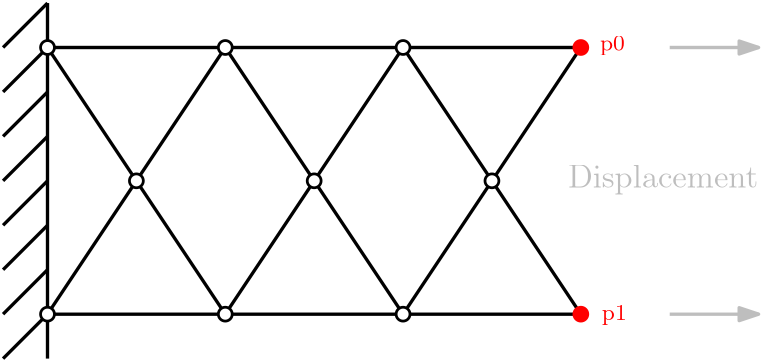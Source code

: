 <?xml version="1.0"?>
<!DOCTYPE ipe SYSTEM "ipe.dtd">
<ipe version="70218" creator="Ipe 7.2.24">
<info created="D:20240429193253" modified="D:20240429193253"/>
<ipestyle name="basic">
<symbol name="arrow/arc(spx)">
<path stroke="sym-stroke" fill="sym-stroke" pen="sym-pen">
0 0 m
-1 0.333 l
-1 -0.333 l
h
</path>
</symbol>
<symbol name="arrow/farc(spx)">
<path stroke="sym-stroke" fill="white" pen="sym-pen">
0 0 m
-1 0.333 l
-1 -0.333 l
h
</path>
</symbol>
<symbol name="arrow/ptarc(spx)">
<path stroke="sym-stroke" fill="sym-stroke" pen="sym-pen">
0 0 m
-1 0.333 l
-0.8 0 l
-1 -0.333 l
h
</path>
</symbol>
<symbol name="arrow/fptarc(spx)">
<path stroke="sym-stroke" fill="white" pen="sym-pen">
0 0 m
-1 0.333 l
-0.8 0 l
-1 -0.333 l
h
</path>
</symbol>
<symbol name="mark/circle(sx)" transformations="translations">
<path fill="sym-stroke">
0.6 0 0 0.6 0 0 e
0.4 0 0 0.4 0 0 e
</path>
</symbol>
<symbol name="mark/disk(sx)" transformations="translations">
<path fill="sym-stroke">
0.6 0 0 0.6 0 0 e
</path>
</symbol>
<symbol name="mark/fdisk(sfx)" transformations="translations">
<group>
<path fill="sym-fill">
0.5 0 0 0.5 0 0 e
</path>
<path fill="sym-stroke" fillrule="eofill">
0.6 0 0 0.6 0 0 e
0.4 0 0 0.4 0 0 e
</path>
</group>
</symbol>
<symbol name="mark/box(sx)" transformations="translations">
<path fill="sym-stroke" fillrule="eofill">
-0.6 -0.6 m
0.6 -0.6 l
0.6 0.6 l
-0.6 0.6 l
h
-0.4 -0.4 m
0.4 -0.4 l
0.4 0.4 l
-0.4 0.4 l
h
</path>
</symbol>
<symbol name="mark/square(sx)" transformations="translations">
<path fill="sym-stroke">
-0.6 -0.6 m
0.6 -0.6 l
0.6 0.6 l
-0.6 0.6 l
h
</path>
</symbol>
<symbol name="mark/fsquare(sfx)" transformations="translations">
<group>
<path fill="sym-fill">
-0.5 -0.5 m
0.5 -0.5 l
0.5 0.5 l
-0.5 0.5 l
h
</path>
<path fill="sym-stroke" fillrule="eofill">
-0.6 -0.6 m
0.6 -0.6 l
0.6 0.6 l
-0.6 0.6 l
h
-0.4 -0.4 m
0.4 -0.4 l
0.4 0.4 l
-0.4 0.4 l
h
</path>
</group>
</symbol>
<symbol name="mark/cross(sx)" transformations="translations">
<group>
<path fill="sym-stroke">
-0.43 -0.57 m
0.57 0.43 l
0.43 0.57 l
-0.57 -0.43 l
h
</path>
<path fill="sym-stroke">
-0.43 0.57 m
0.57 -0.43 l
0.43 -0.57 l
-0.57 0.43 l
h
</path>
</group>
</symbol>
<symbol name="arrow/fnormal(spx)">
<path stroke="sym-stroke" fill="white" pen="sym-pen">
0 0 m
-1 0.333 l
-1 -0.333 l
h
</path>
</symbol>
<symbol name="arrow/pointed(spx)">
<path stroke="sym-stroke" fill="sym-stroke" pen="sym-pen">
0 0 m
-1 0.333 l
-0.8 0 l
-1 -0.333 l
h
</path>
</symbol>
<symbol name="arrow/fpointed(spx)">
<path stroke="sym-stroke" fill="white" pen="sym-pen">
0 0 m
-1 0.333 l
-0.8 0 l
-1 -0.333 l
h
</path>
</symbol>
<symbol name="arrow/linear(spx)">
<path stroke="sym-stroke" pen="sym-pen">
-1 0.333 m
0 0 l
-1 -0.333 l
</path>
</symbol>
<symbol name="arrow/fdouble(spx)">
<path stroke="sym-stroke" fill="white" pen="sym-pen">
0 0 m
-1 0.333 l
-1 -0.333 l
h
-1 0 m
-2 0.333 l
-2 -0.333 l
h
</path>
</symbol>
<symbol name="arrow/double(spx)">
<path stroke="sym-stroke" fill="sym-stroke" pen="sym-pen">
0 0 m
-1 0.333 l
-1 -0.333 l
h
-1 0 m
-2 0.333 l
-2 -0.333 l
h
</path>
</symbol>
<symbol name="arrow/mid-normal(spx)">
<path stroke="sym-stroke" fill="sym-stroke" pen="sym-pen">
0.5 0 m
-0.5 0.333 l
-0.5 -0.333 l
h
</path>
</symbol>
<symbol name="arrow/mid-fnormal(spx)">
<path stroke="sym-stroke" fill="white" pen="sym-pen">
0.5 0 m
-0.5 0.333 l
-0.5 -0.333 l
h
</path>
</symbol>
<symbol name="arrow/mid-pointed(spx)">
<path stroke="sym-stroke" fill="sym-stroke" pen="sym-pen">
0.5 0 m
-0.5 0.333 l
-0.3 0 l
-0.5 -0.333 l
h
</path>
</symbol>
<symbol name="arrow/mid-fpointed(spx)">
<path stroke="sym-stroke" fill="white" pen="sym-pen">
0.5 0 m
-0.5 0.333 l
-0.3 0 l
-0.5 -0.333 l
h
</path>
</symbol>
<symbol name="arrow/mid-double(spx)">
<path stroke="sym-stroke" fill="sym-stroke" pen="sym-pen">
1 0 m
0 0.333 l
0 -0.333 l
h
0 0 m
-1 0.333 l
-1 -0.333 l
h
</path>
</symbol>
<symbol name="arrow/mid-fdouble(spx)">
<path stroke="sym-stroke" fill="white" pen="sym-pen">
1 0 m
0 0.333 l
0 -0.333 l
h
0 0 m
-1 0.333 l
-1 -0.333 l
h
</path>
</symbol>
<anglesize name="22.5 deg" value="22.5"/>
<anglesize name="30 deg" value="30"/>
<anglesize name="45 deg" value="45"/>
<anglesize name="60 deg" value="60"/>
<anglesize name="90 deg" value="90"/>
<arrowsize name="large" value="10"/>
<arrowsize name="small" value="5"/>
<arrowsize name="tiny" value="3"/>
<color name="blue" value="0 0 1"/>
<color name="brown" value="0.647 0.165 0.165"/>
<color name="darkblue" value="0 0 0.545"/>
<color name="darkcyan" value="0 0.545 0.545"/>
<color name="darkgray" value="0.663"/>
<color name="darkgreen" value="0 0.392 0"/>
<color name="darkmagenta" value="0.545 0 0.545"/>
<color name="darkorange" value="1 0.549 0"/>
<color name="darkred" value="0.545 0 0"/>
<color name="gold" value="1 0.843 0"/>
<color name="gray" value="0.745"/>
<color name="green" value="0 1 0"/>
<color name="lightblue" value="0.678 0.847 0.902"/>
<color name="lightcyan" value="0.878 1 1"/>
<color name="lightgray" value="0.827"/>
<color name="lightgreen" value="0.565 0.933 0.565"/>
<color name="lightyellow" value="1 1 0.878"/>
<color name="navy" value="0 0 0.502"/>
<color name="orange" value="1 0.647 0"/>
<color name="pink" value="1 0.753 0.796"/>
<color name="purple" value="0.627 0.125 0.941"/>
<color name="red" value="1 0 0"/>
<color name="seagreen" value="0.18 0.545 0.341"/>
<color name="turquoise" value="0.251 0.878 0.816"/>
<color name="violet" value="0.933 0.51 0.933"/>
<color name="yellow" value="1 1 0"/>
<dashstyle name="dash dot dotted" value="[4 2 1 2 1 2] 0"/>
<dashstyle name="dash dotted" value="[4 2 1 2] 0"/>
<dashstyle name="dashed" value="[4] 0"/>
<dashstyle name="dotted" value="[1 3] 0"/>
<gridsize name="10 pts (~3.5 mm)" value="10"/>
<gridsize name="14 pts (~5 mm)" value="14"/>
<gridsize name="16 pts (~6 mm)" value="16"/>
<gridsize name="20 pts (~7 mm)" value="20"/>
<gridsize name="28 pts (~10 mm)" value="28"/>
<gridsize name="32 pts (~12 mm)" value="32"/>
<gridsize name="4 pts" value="4"/>
<gridsize name="56 pts (~20 mm)" value="56"/>
<gridsize name="8 pts (~3 mm)" value="8"/>
<opacity name="10%" value="0.1"/>
<opacity name="30%" value="0.3"/>
<opacity name="50%" value="0.5"/>
<opacity name="75%" value="0.75"/>
<pen name="fat" value="1.2"/>
<pen name="heavier" value="0.8"/>
<pen name="ultrafat" value="2"/>
<symbolsize name="large" value="5"/>
<symbolsize name="small" value="2"/>
<symbolsize name="tiny" value="1.1"/>
<textsize name="Huge" value="\Huge"/>
<textsize name="LARGE" value="\LARGE"/>
<textsize name="Large" value="\Large"/>
<textsize name="footnote" value="\footnotesize"/>
<textsize name="huge" value="\huge"/>
<textsize name="large" value="\large"/>
<textsize name="small" value="\small"/>
<textsize name="tiny" value="\tiny"/>
<textstyle name="center" begin="\begin{center}" end="\end{center}"/>
<textstyle name="item" begin="\begin{itemize}\item{}" end="\end{itemize}"/>
<textstyle name="itemize" begin="\begin{itemize}" end="\end{itemize}"/>
<tiling name="falling" angle="-60" step="4" width="1"/>
<tiling name="rising" angle="30" step="4" width="1"/>
</ipestyle>
<page>
<layer name="alpha"/>
<view layers="alpha" active="alpha"/>
<path layer="alpha" fill="black">
128 640 m
192 640 l
</path>
<path fill="black">
192 640 m
256 640 l
</path>
<path fill="black">
256 640 m
320 640
320 640 c
</path>
<path stroke="black" pen="fat">
192 640 m
256 640 l
</path>
<path stroke="black" pen="fat">
128 640 m
192 640 l
</path>
<path stroke="black" pen="fat">
256 640 m
320 640 l
</path>
<path stroke="black" pen="fat">
320 640 m
288 592
288 592 c
</path>
<path stroke="black" pen="fat">
256 640 m
288 592 l
</path>
<path matrix="1 0 0 1 -64 0" stroke="black" pen="fat">
320 640 m
288 592
288 592 c
</path>
<path matrix="1 0 0 1 -64 0" stroke="black" pen="fat">
256 640 m
288 592 l
</path>
<path matrix="1 0 0 1 -128 0" stroke="black" pen="fat">
320 640 m
288 592
288 592 c
</path>
<path matrix="1 0 0 1 -128 0" stroke="black" pen="fat">
256 640 m
288 592 l
</path>
<path matrix="-1 -0 0 -1 448 1184" fill="black">
128 640 m
192 640 l
</path>
<path matrix="-1 -0 0 -1 448 1184" fill="black">
192 640 m
256 640 l
</path>
<path matrix="-1 -0 0 -1 448 1184" fill="black">
256 640 m
320 640
320 640 c
</path>
<path matrix="-1 -0 0 -1 448 1184" stroke="black" pen="fat">
192 640 m
256 640 l
</path>
<path matrix="-1 -0 0 -1 448 1184" stroke="black" pen="fat">
128 640 m
192 640 l
</path>
<path matrix="-1 -0 0 -1 448 1184" stroke="black" pen="fat">
256 640 m
320 640 l
</path>
<path matrix="-1 -0 0 -1 448 1184" stroke="black" pen="fat">
320 640 m
288 592
288 592 c
</path>
<path matrix="-1 -0 0 -1 448 1184" stroke="black" pen="fat">
256 640 m
288 592 l
</path>
<path matrix="-1 -0 0 -1 512 1184" stroke="black" pen="fat">
320 640 m
288 592
288 592 c
</path>
<path matrix="-1 -0 0 -1 512 1184" stroke="black" pen="fat">
256 640 m
288 592 l
</path>
<path matrix="-1 -0 0 -1 576 1184" stroke="black" pen="fat">
320 640 m
288 592
288 592 c
</path>
<path matrix="-1 -0 0 -1 576 1184" stroke="black" pen="fat">
256 640 m
288 592 l
</path>
<use name="mark/fdisk(sfx)" pos="192 640" size="large" stroke="black" fill="white"/>
<use name="mark/fdisk(sfx)" pos="256 640" size="large" stroke="black" fill="white"/>
<use name="mark/fdisk(sfx)" pos="320 640" size="large" stroke="red" fill="red"/>
<use name="mark/fdisk(sfx)" pos="288 592" size="large" stroke="black" fill="white"/>
<use name="mark/fdisk(sfx)" pos="224 592" size="large" stroke="black" fill="white"/>
<use name="mark/fdisk(sfx)" pos="160 592" size="large" stroke="black" fill="white"/>
<use name="mark/fdisk(sfx)" pos="192 544" size="large" stroke="black" fill="white"/>
<use name="mark/fdisk(sfx)" pos="256 544" size="large" stroke="black" fill="white"/>
<use name="mark/fdisk(sfx)" pos="320 544" size="large" stroke="red" fill="red"/>
<path stroke="black" pen="fat">
128 656 m
128 528
128 528 c
</path>
<path stroke="black" pen="fat">
112 640 m
128 656
128 656 c
</path>
<path stroke="black" pen="fat">
112 624 m
128 640 l
</path>
<path stroke="black" pen="fat">
112 608 m
128 624 l
</path>
<path stroke="black" pen="fat">
112 592 m
128 608 l
</path>
<path stroke="black" pen="fat">
112 576 m
128 592 l
</path>
<path stroke="black" pen="fat">
112 560 m
128 576 l
</path>
<path stroke="black" pen="fat">
112 544 m
128 560 l
</path>
<path stroke="black" pen="fat">
112 528 m
128 544 l
</path>
<use name="mark/fdisk(sfx)" pos="128 640" size="large" stroke="black" fill="white"/>
<use name="mark/fdisk(sfx)" pos="128 544" size="large" stroke="black" fill="white"/>
<text matrix="1 0 0 1 -9.12741 -1.05316" transformations="translations" pos="336 640" stroke="red" type="label" width="8.939" height="5.136" depth="1.55" valign="baseline" size="footnote">p0</text>
<text matrix="1 0 0 1 -8.4253 -2.10632" transformations="translations" pos="336 544" stroke="red" type="label" width="8.939" height="5.136" depth="1.55" valign="baseline" size="footnote">p1</text>
<path matrix="-1 -0 0 -1 736 1280" stroke="gray" pen="fat" rarrow="normal/normal">
352 640 m
384 640
384 640 c
</path>
<path stroke="gray" pen="fat" arrow="normal/normal">
352 544 m
384 544 l
</path>
<text matrix="0.281162 0.95966 -0.95966 0.281162 799.853 80.8105" transformations="translations" pos="352 608" stroke="gray" type="label" width="68.51" height="8.307" depth="2.32" valign="baseline" size="large">Displacement</text>
</page>
</ipe>
